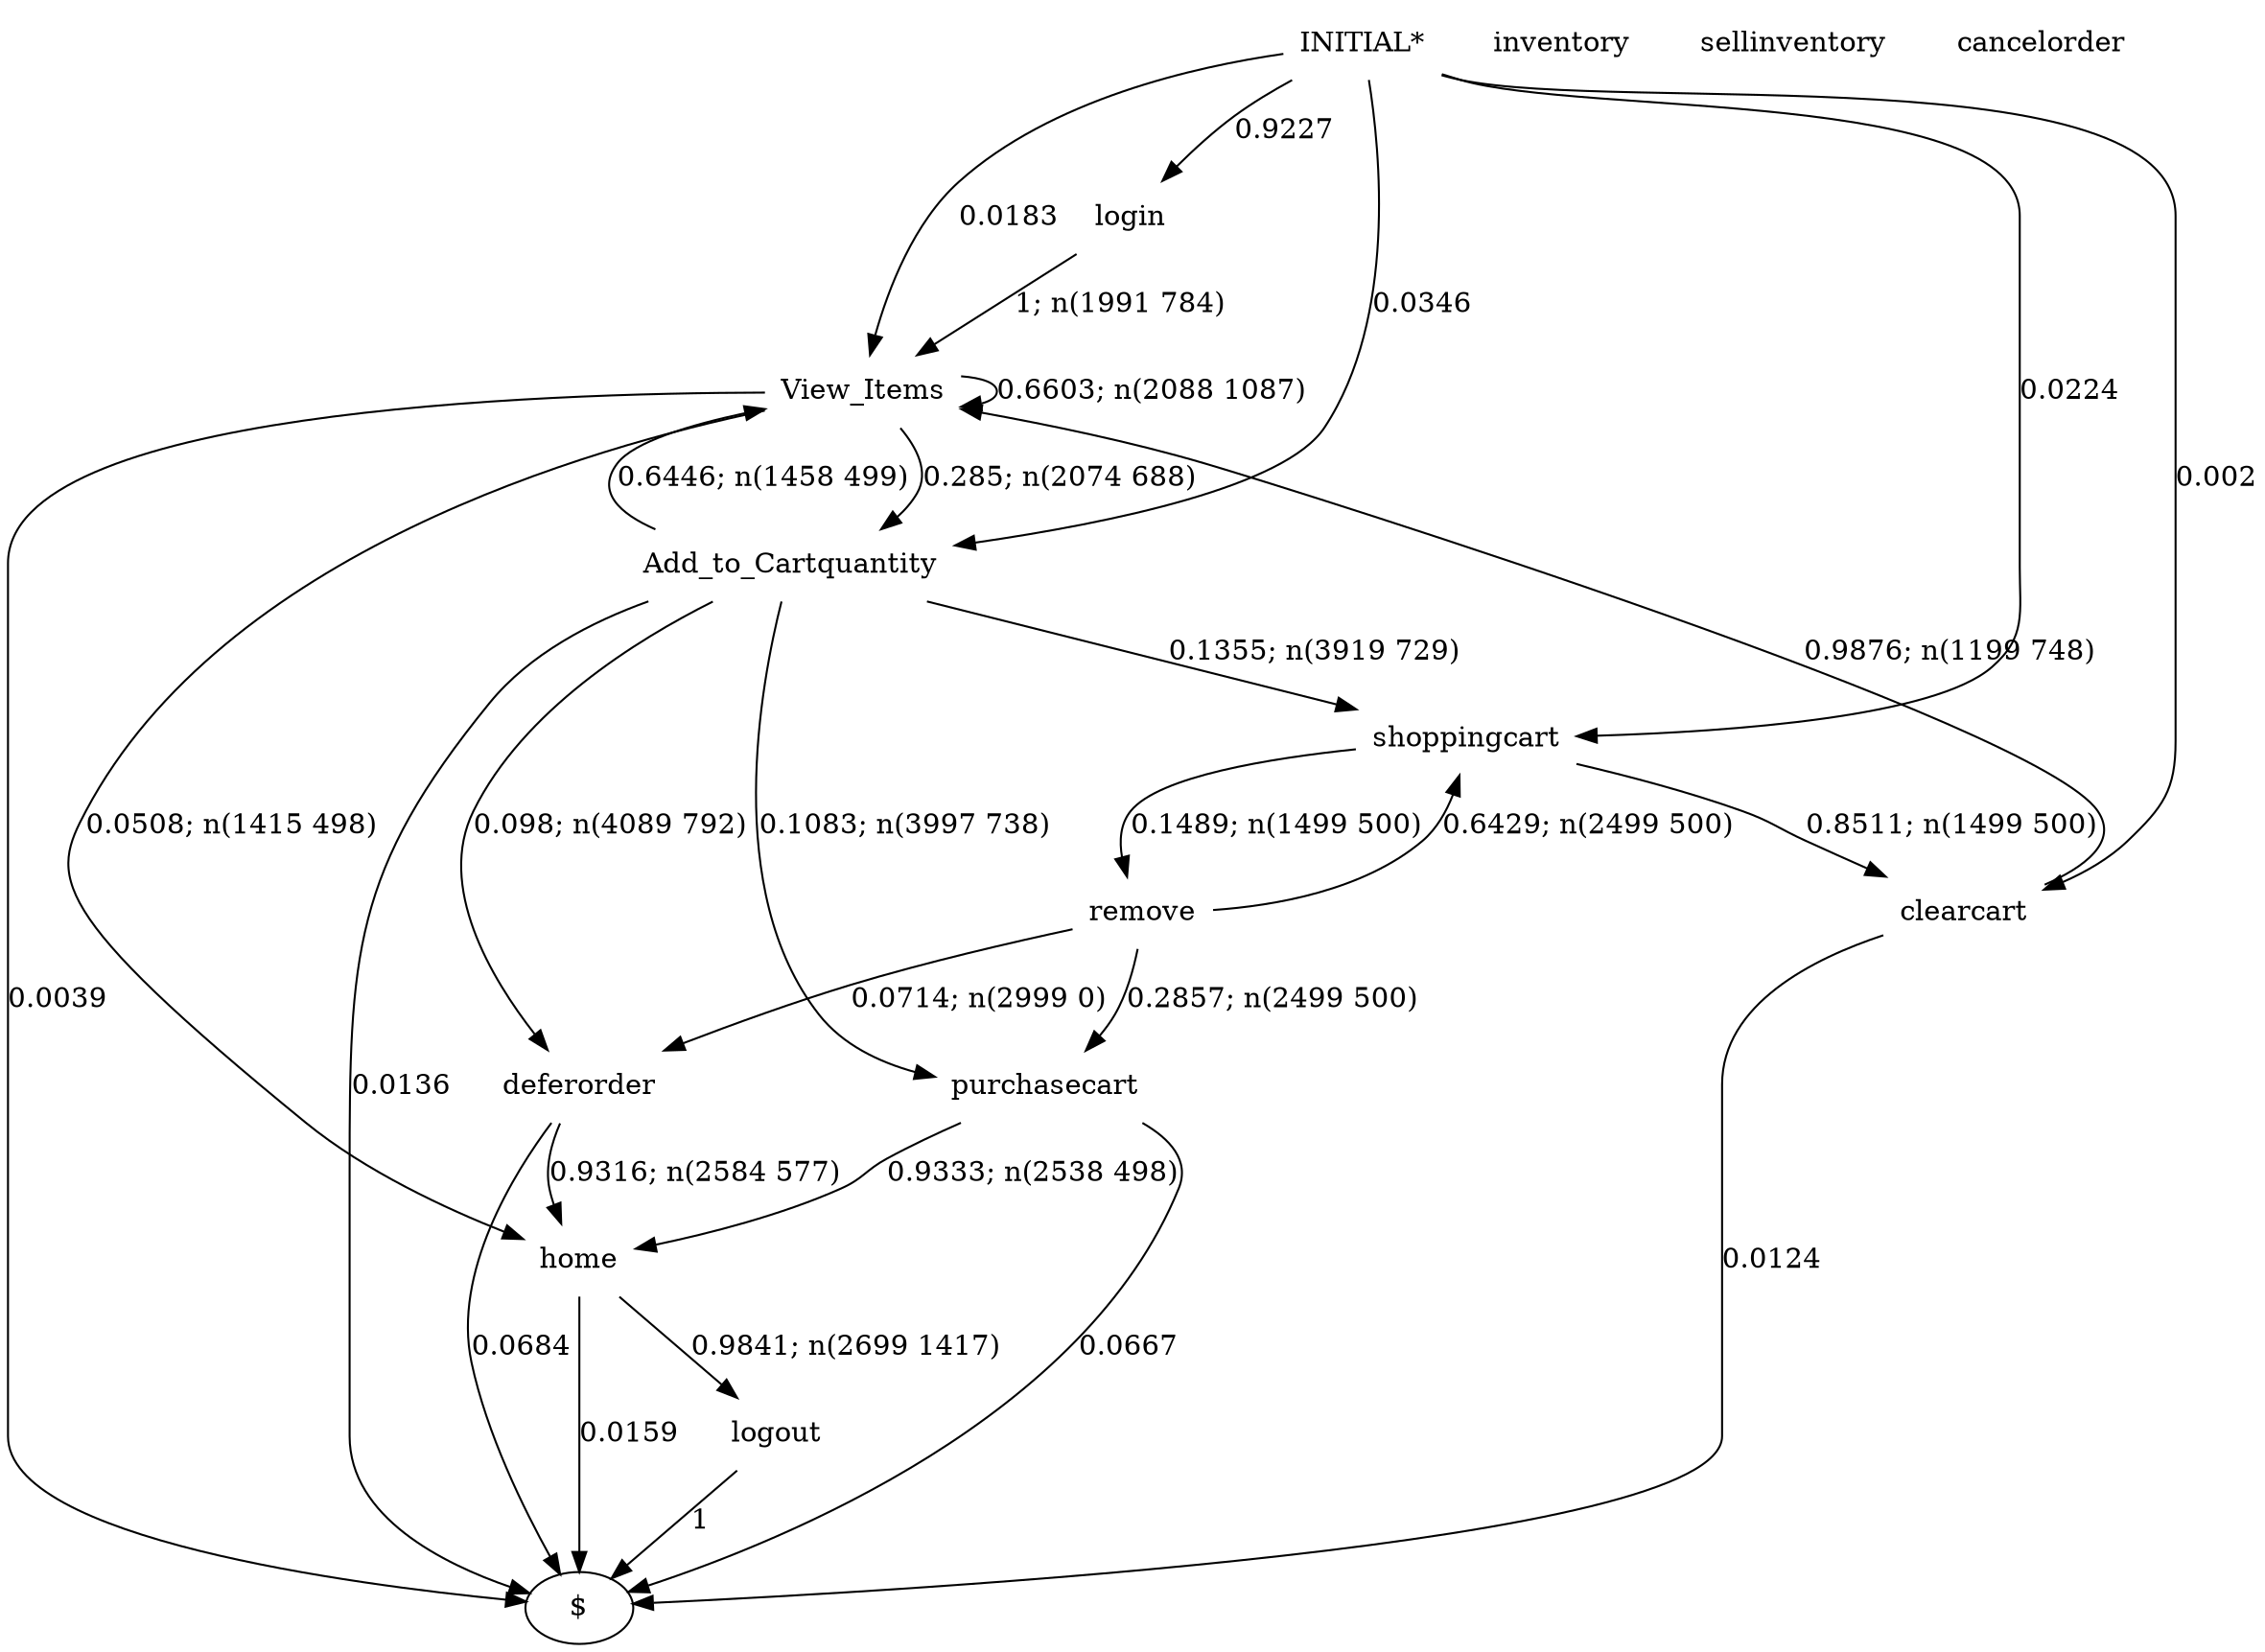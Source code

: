 digraph G {
"INITIAL*" [label="INITIAL*",shape=none];
"login" [label="login",shape=none];
"View_Items" [label="View_Items",shape=none];
"home" [label="home",shape=none];
"logout" [label="logout",shape=none];
"inventory" [label="inventory",shape=none];
"sellinventory" [label="sellinventory",shape=none];
"Add_to_Cartquantity" [label="Add_to_Cartquantity",shape=none];
"shoppingcart" [label="shoppingcart",shape=none];
"clearcart" [label="clearcart",shape=none];
"deferorder" [label="deferorder",shape=none];
"purchasecart" [label="purchasecart",shape=none];
"cancelorder" [label="cancelorder",shape=none];
"remove" [label="remove",shape=none];
"INITIAL*"->"login" [style=solid,label="0.9227"];
"INITIAL*"->"View_Items" [style=solid,label="0.0183"];
"INITIAL*"->"Add_to_Cartquantity" [style=solid,label="0.0346"];
"INITIAL*"->"shoppingcart" [style=solid,label="0.0224"];
"INITIAL*"->"clearcart" [style=solid,label="0.002"];
"login"->"View_Items" [style=solid,label="1; n(1991 784)"];
"View_Items"->"View_Items" [style=solid,label="0.6603; n(2088 1087)"];
"View_Items"->"home" [style=solid,label="0.0508; n(1415 498)"];
"View_Items"->"Add_to_Cartquantity" [style=solid,label="0.285; n(2074 688)"];
"View_Items"->"$" [style=solid,label="0.0039"];
"home"->"logout" [style=solid,label="0.9841; n(2699 1417)"];
"home"->"$" [style=solid,label="0.0159"];
"logout"->"$" [style=solid,label="1"];
"Add_to_Cartquantity"->"View_Items" [style=solid,label="0.6446; n(1458 499)"];
"Add_to_Cartquantity"->"shoppingcart" [style=solid,label="0.1355; n(3919 729)"];
"Add_to_Cartquantity"->"deferorder" [style=solid,label="0.098; n(4089 792)"];
"Add_to_Cartquantity"->"purchasecart" [style=solid,label="0.1083; n(3997 738)"];
"Add_to_Cartquantity"->"$" [style=solid,label="0.0136"];
"shoppingcart"->"clearcart" [style=solid,label="0.8511; n(1499 500)"];
"shoppingcart"->"remove" [style=solid,label="0.1489; n(1499 500)"];
"clearcart"->"View_Items" [style=solid,label="0.9876; n(1199 748)"];
"clearcart"->"$" [style=solid,label="0.0124"];
"deferorder"->"home" [style=solid,label="0.9316; n(2584 577)"];
"deferorder"->"$" [style=solid,label="0.0684"];
"purchasecart"->"home" [style=solid,label="0.9333; n(2538 498)"];
"purchasecart"->"$" [style=solid,label="0.0667"];
"remove"->"shoppingcart" [style=solid,label="0.6429; n(2499 500)"];
"remove"->"deferorder" [style=solid,label="0.0714; n(2999 0)"];
"remove"->"purchasecart" [style=solid,label="0.2857; n(2499 500)"];
}
